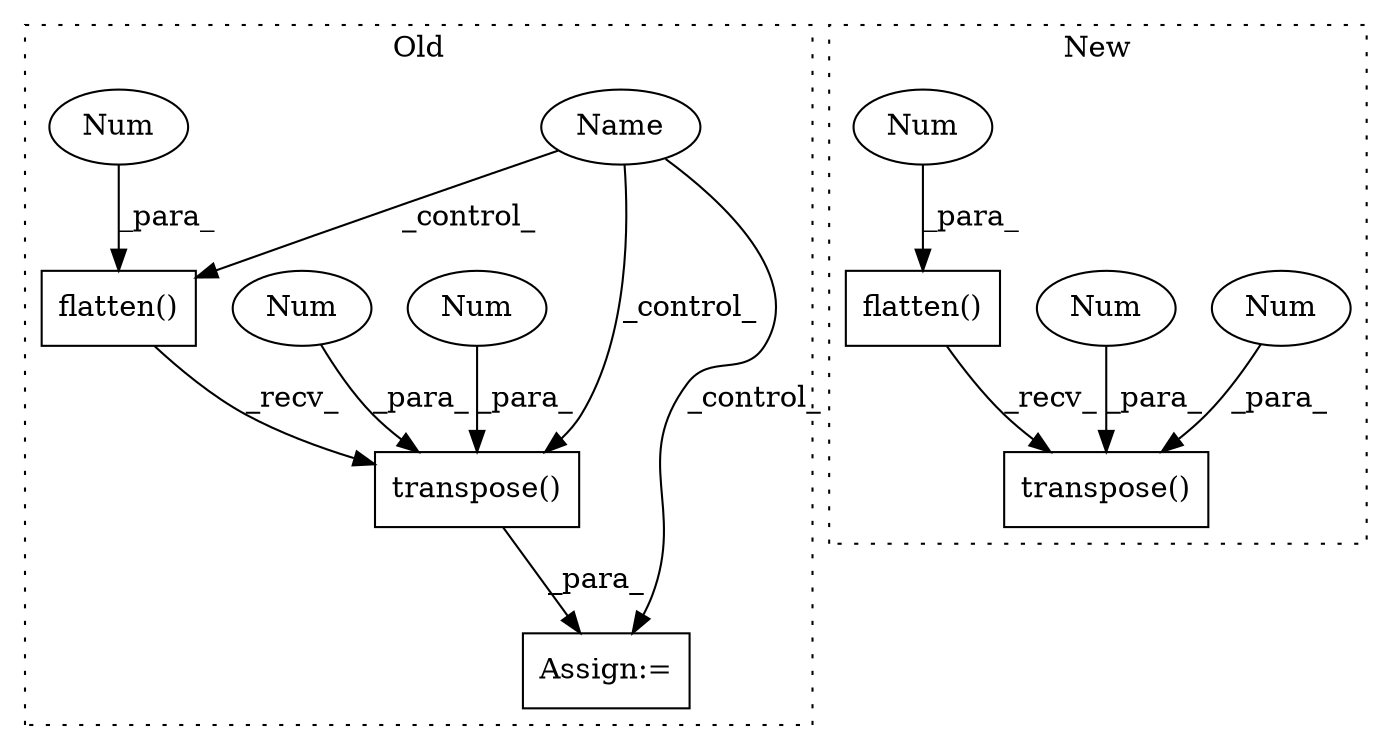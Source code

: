 digraph G {
subgraph cluster0 {
1 [label="flatten()" a="75" s="1469,1480" l="10,1" shape="box"];
6 [label="Num" a="76" s="1479" l="1" shape="ellipse"];
8 [label="transpose()" a="75" s="1469,1496" l="23,1" shape="box"];
9 [label="Name" a="87" s="1439" l="12" shape="ellipse"];
10 [label="Num" a="76" s="1495" l="1" shape="ellipse"];
11 [label="Num" a="76" s="1492" l="1" shape="ellipse"];
12 [label="Assign:=" a="68" s="1466" l="3" shape="box"];
label = "Old";
style="dotted";
}
subgraph cluster1 {
2 [label="transpose()" a="75" s="2032,2070" l="34,1" shape="box"];
3 [label="Num" a="76" s="2066" l="1" shape="ellipse"];
4 [label="Num" a="76" s="2069" l="1" shape="ellipse"];
5 [label="flatten()" a="75" s="2032,2054" l="21,1" shape="box"];
7 [label="Num" a="76" s="2053" l="1" shape="ellipse"];
label = "New";
style="dotted";
}
1 -> 8 [label="_recv_"];
3 -> 2 [label="_para_"];
4 -> 2 [label="_para_"];
5 -> 2 [label="_recv_"];
6 -> 1 [label="_para_"];
7 -> 5 [label="_para_"];
8 -> 12 [label="_para_"];
9 -> 1 [label="_control_"];
9 -> 12 [label="_control_"];
9 -> 8 [label="_control_"];
10 -> 8 [label="_para_"];
11 -> 8 [label="_para_"];
}